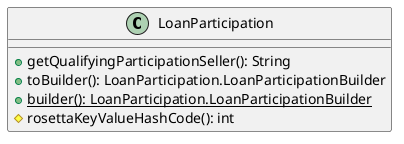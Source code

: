 @startuml

    class LoanParticipation [[LoanParticipation.html]] {
        +getQualifyingParticipationSeller(): String
        +toBuilder(): LoanParticipation.LoanParticipationBuilder
        {static} +builder(): LoanParticipation.LoanParticipationBuilder
        #rosettaKeyValueHashCode(): int
    }

@enduml
